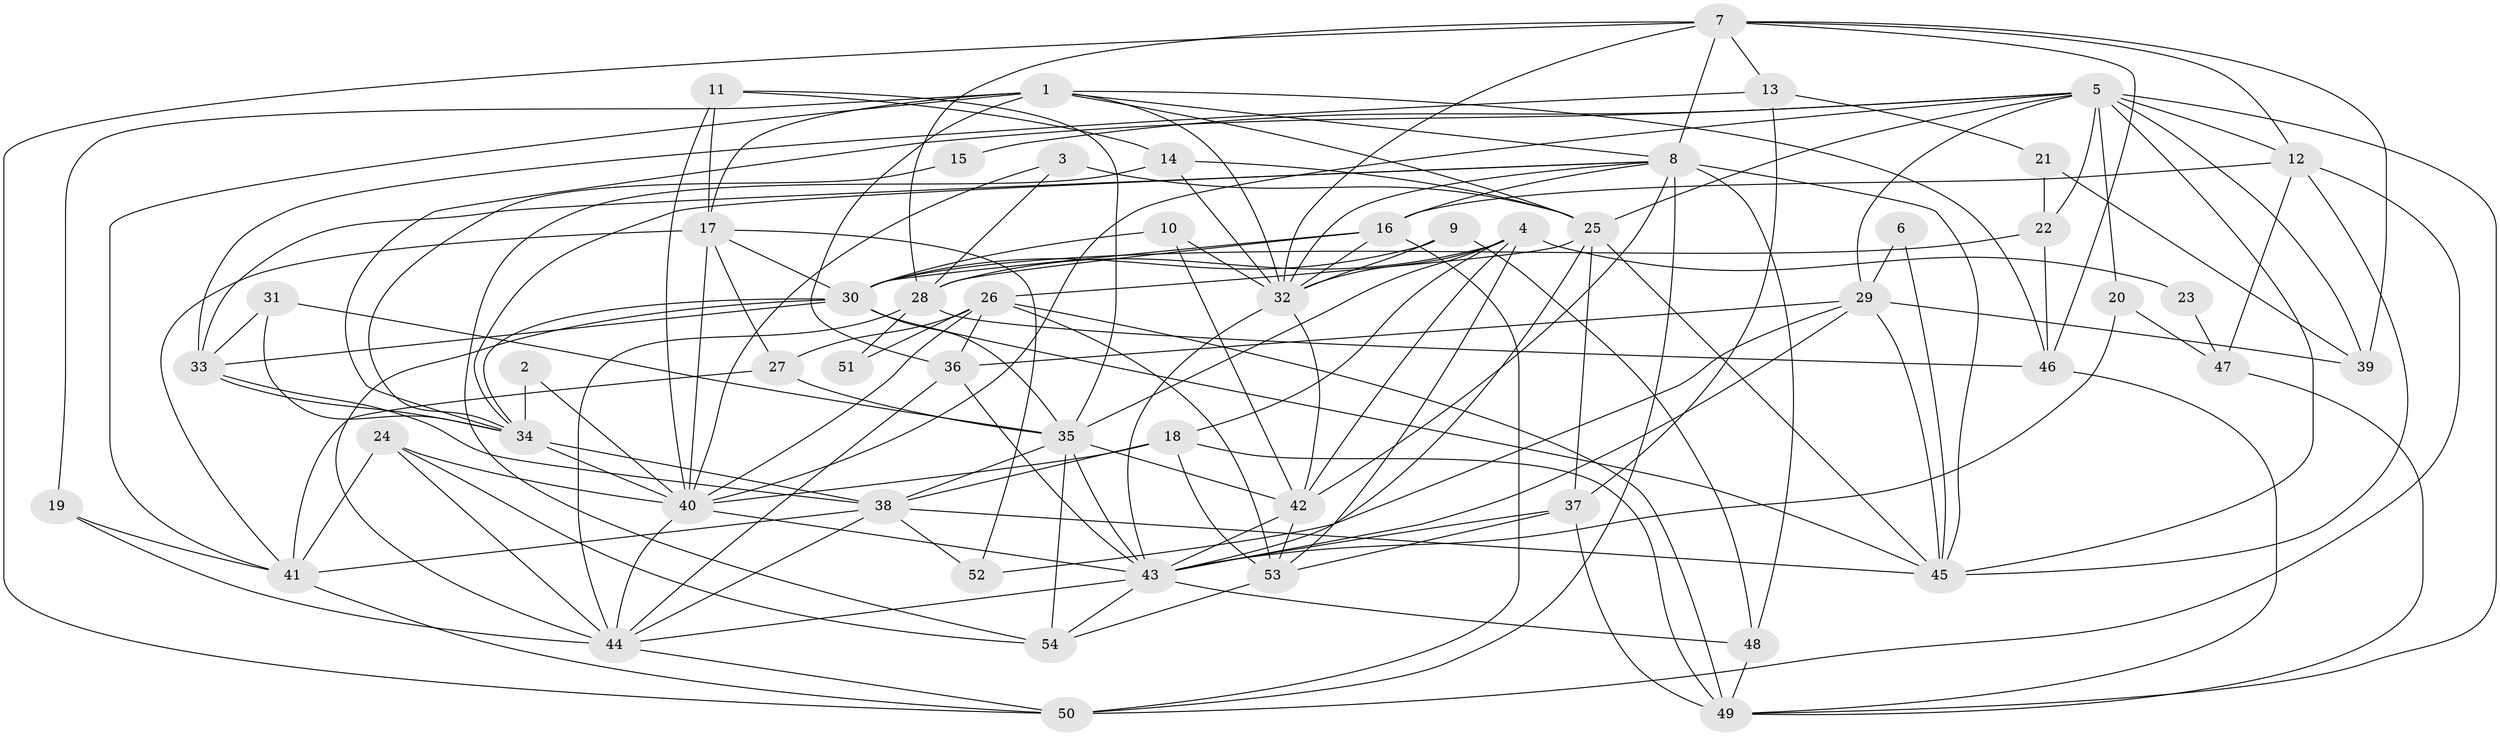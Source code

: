 // original degree distribution, {3: 0.25925925925925924, 4: 0.3055555555555556, 2: 0.12037037037037036, 6: 0.06481481481481481, 5: 0.19444444444444445, 7: 0.046296296296296294, 8: 0.009259259259259259}
// Generated by graph-tools (version 1.1) at 2025/50/03/09/25 03:50:02]
// undirected, 54 vertices, 156 edges
graph export_dot {
graph [start="1"]
  node [color=gray90,style=filled];
  1;
  2;
  3;
  4;
  5;
  6;
  7;
  8;
  9;
  10;
  11;
  12;
  13;
  14;
  15;
  16;
  17;
  18;
  19;
  20;
  21;
  22;
  23;
  24;
  25;
  26;
  27;
  28;
  29;
  30;
  31;
  32;
  33;
  34;
  35;
  36;
  37;
  38;
  39;
  40;
  41;
  42;
  43;
  44;
  45;
  46;
  47;
  48;
  49;
  50;
  51;
  52;
  53;
  54;
  1 -- 8 [weight=1.0];
  1 -- 17 [weight=1.0];
  1 -- 19 [weight=1.0];
  1 -- 25 [weight=1.0];
  1 -- 32 [weight=1.0];
  1 -- 36 [weight=1.0];
  1 -- 41 [weight=1.0];
  1 -- 46 [weight=1.0];
  2 -- 34 [weight=1.0];
  2 -- 40 [weight=1.0];
  3 -- 25 [weight=3.0];
  3 -- 28 [weight=1.0];
  3 -- 40 [weight=1.0];
  4 -- 18 [weight=1.0];
  4 -- 23 [weight=1.0];
  4 -- 28 [weight=1.0];
  4 -- 32 [weight=1.0];
  4 -- 35 [weight=1.0];
  4 -- 42 [weight=1.0];
  4 -- 53 [weight=1.0];
  5 -- 12 [weight=1.0];
  5 -- 15 [weight=1.0];
  5 -- 20 [weight=1.0];
  5 -- 22 [weight=1.0];
  5 -- 25 [weight=1.0];
  5 -- 29 [weight=1.0];
  5 -- 34 [weight=1.0];
  5 -- 39 [weight=1.0];
  5 -- 40 [weight=1.0];
  5 -- 45 [weight=1.0];
  5 -- 49 [weight=1.0];
  6 -- 29 [weight=1.0];
  6 -- 45 [weight=1.0];
  7 -- 8 [weight=1.0];
  7 -- 12 [weight=1.0];
  7 -- 13 [weight=1.0];
  7 -- 28 [weight=1.0];
  7 -- 32 [weight=1.0];
  7 -- 39 [weight=1.0];
  7 -- 46 [weight=1.0];
  7 -- 50 [weight=1.0];
  8 -- 16 [weight=1.0];
  8 -- 32 [weight=1.0];
  8 -- 33 [weight=1.0];
  8 -- 34 [weight=1.0];
  8 -- 42 [weight=1.0];
  8 -- 45 [weight=1.0];
  8 -- 48 [weight=1.0];
  8 -- 50 [weight=1.0];
  9 -- 30 [weight=1.0];
  9 -- 32 [weight=1.0];
  9 -- 48 [weight=1.0];
  10 -- 30 [weight=1.0];
  10 -- 32 [weight=1.0];
  10 -- 42 [weight=2.0];
  11 -- 14 [weight=1.0];
  11 -- 17 [weight=1.0];
  11 -- 35 [weight=1.0];
  11 -- 40 [weight=1.0];
  12 -- 16 [weight=1.0];
  12 -- 45 [weight=1.0];
  12 -- 47 [weight=1.0];
  12 -- 50 [weight=1.0];
  13 -- 21 [weight=1.0];
  13 -- 33 [weight=1.0];
  13 -- 37 [weight=1.0];
  14 -- 25 [weight=1.0];
  14 -- 32 [weight=1.0];
  14 -- 54 [weight=1.0];
  15 -- 34 [weight=1.0];
  16 -- 28 [weight=1.0];
  16 -- 30 [weight=1.0];
  16 -- 32 [weight=1.0];
  16 -- 50 [weight=1.0];
  17 -- 27 [weight=1.0];
  17 -- 30 [weight=1.0];
  17 -- 40 [weight=1.0];
  17 -- 41 [weight=1.0];
  17 -- 52 [weight=1.0];
  18 -- 38 [weight=1.0];
  18 -- 40 [weight=1.0];
  18 -- 49 [weight=1.0];
  18 -- 53 [weight=1.0];
  19 -- 41 [weight=1.0];
  19 -- 44 [weight=1.0];
  20 -- 43 [weight=1.0];
  20 -- 47 [weight=1.0];
  21 -- 22 [weight=1.0];
  21 -- 39 [weight=1.0];
  22 -- 30 [weight=1.0];
  22 -- 46 [weight=1.0];
  23 -- 47 [weight=1.0];
  24 -- 40 [weight=1.0];
  24 -- 41 [weight=1.0];
  24 -- 44 [weight=1.0];
  24 -- 54 [weight=1.0];
  25 -- 26 [weight=1.0];
  25 -- 37 [weight=1.0];
  25 -- 43 [weight=1.0];
  25 -- 45 [weight=1.0];
  26 -- 27 [weight=1.0];
  26 -- 36 [weight=1.0];
  26 -- 40 [weight=1.0];
  26 -- 49 [weight=1.0];
  26 -- 51 [weight=1.0];
  26 -- 53 [weight=1.0];
  27 -- 35 [weight=1.0];
  27 -- 41 [weight=1.0];
  28 -- 44 [weight=1.0];
  28 -- 46 [weight=1.0];
  28 -- 51 [weight=1.0];
  29 -- 36 [weight=1.0];
  29 -- 39 [weight=1.0];
  29 -- 43 [weight=1.0];
  29 -- 45 [weight=1.0];
  29 -- 52 [weight=1.0];
  30 -- 33 [weight=1.0];
  30 -- 34 [weight=1.0];
  30 -- 35 [weight=2.0];
  30 -- 44 [weight=1.0];
  30 -- 45 [weight=1.0];
  31 -- 33 [weight=1.0];
  31 -- 34 [weight=1.0];
  31 -- 35 [weight=1.0];
  32 -- 42 [weight=1.0];
  32 -- 43 [weight=1.0];
  33 -- 34 [weight=1.0];
  33 -- 38 [weight=1.0];
  34 -- 38 [weight=1.0];
  34 -- 40 [weight=1.0];
  35 -- 38 [weight=1.0];
  35 -- 42 [weight=1.0];
  35 -- 43 [weight=1.0];
  35 -- 54 [weight=1.0];
  36 -- 43 [weight=1.0];
  36 -- 44 [weight=1.0];
  37 -- 43 [weight=1.0];
  37 -- 49 [weight=2.0];
  37 -- 53 [weight=1.0];
  38 -- 41 [weight=1.0];
  38 -- 44 [weight=1.0];
  38 -- 45 [weight=1.0];
  38 -- 52 [weight=1.0];
  40 -- 43 [weight=1.0];
  40 -- 44 [weight=1.0];
  41 -- 50 [weight=1.0];
  42 -- 43 [weight=1.0];
  42 -- 53 [weight=1.0];
  43 -- 44 [weight=1.0];
  43 -- 48 [weight=1.0];
  43 -- 54 [weight=1.0];
  44 -- 50 [weight=1.0];
  46 -- 49 [weight=1.0];
  47 -- 49 [weight=1.0];
  48 -- 49 [weight=1.0];
  53 -- 54 [weight=1.0];
}
